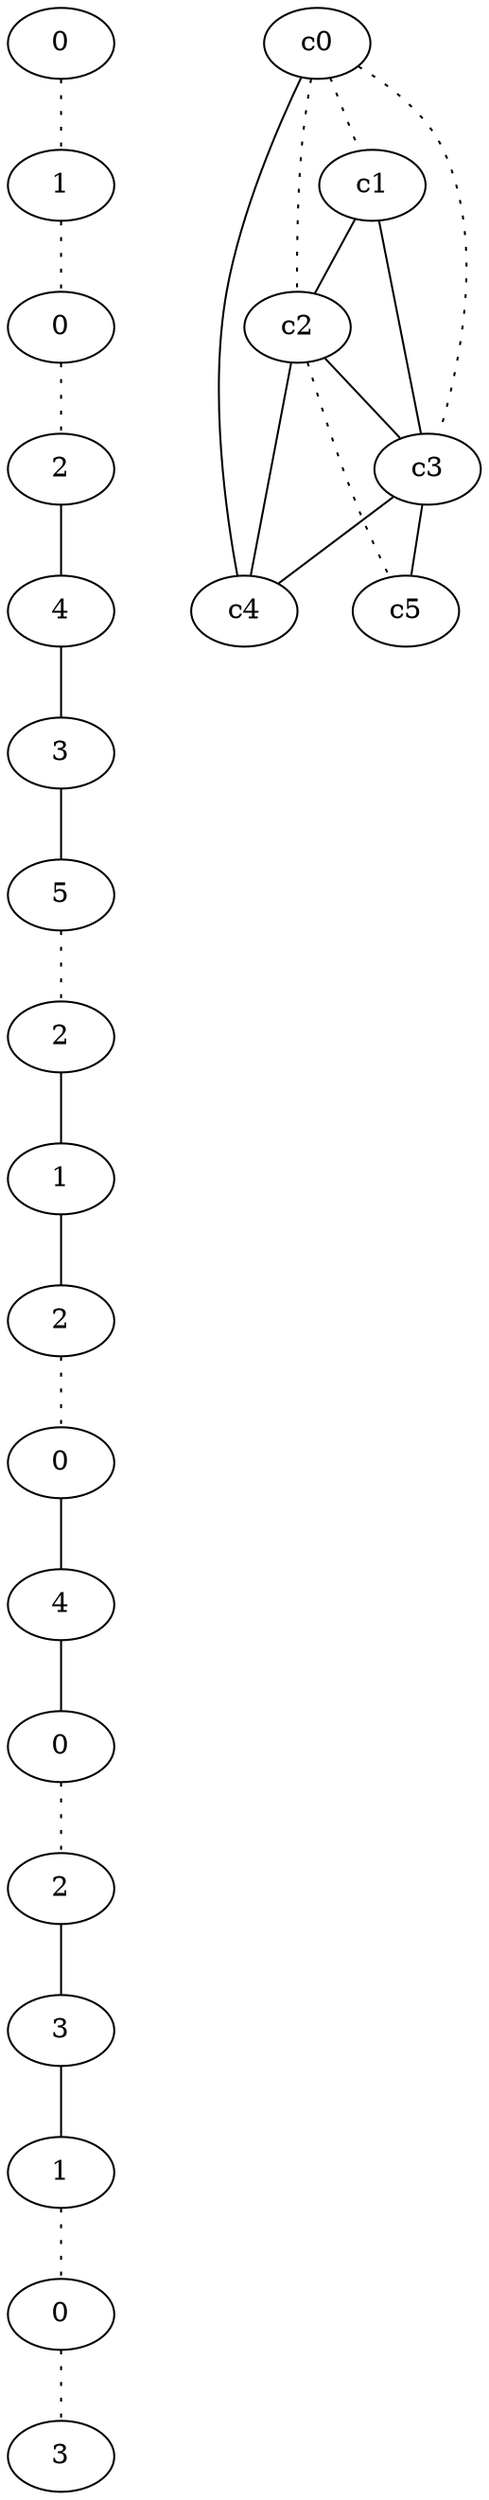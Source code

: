graph {
a0[label=0];
a1[label=1];
a2[label=0];
a3[label=2];
a4[label=4];
a5[label=3];
a6[label=5];
a7[label=2];
a8[label=1];
a9[label=2];
a10[label=0];
a11[label=4];
a12[label=0];
a13[label=2];
a14[label=3];
a15[label=1];
a16[label=0];
a17[label=3];
a0 -- a1 [style=dotted];
a1 -- a2 [style=dotted];
a2 -- a3 [style=dotted];
a3 -- a4;
a4 -- a5;
a5 -- a6;
a6 -- a7 [style=dotted];
a7 -- a8;
a8 -- a9;
a9 -- a10 [style=dotted];
a10 -- a11;
a11 -- a12;
a12 -- a13 [style=dotted];
a13 -- a14;
a14 -- a15;
a15 -- a16 [style=dotted];
a16 -- a17 [style=dotted];
c0 -- c1 [style=dotted];
c0 -- c2 [style=dotted];
c0 -- c3 [style=dotted];
c0 -- c4;
c1 -- c2;
c1 -- c3;
c2 -- c3;
c2 -- c4;
c2 -- c5 [style=dotted];
c3 -- c4;
c3 -- c5;
}
